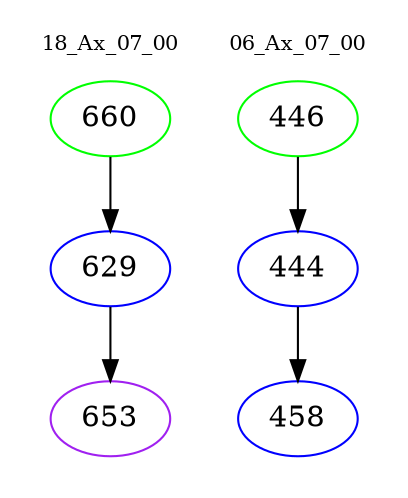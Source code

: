 digraph{
subgraph cluster_0 {
color = white
label = "18_Ax_07_00";
fontsize=10;
T0_660 [label="660", color="green"]
T0_660 -> T0_629 [color="black"]
T0_629 [label="629", color="blue"]
T0_629 -> T0_653 [color="black"]
T0_653 [label="653", color="purple"]
}
subgraph cluster_1 {
color = white
label = "06_Ax_07_00";
fontsize=10;
T1_446 [label="446", color="green"]
T1_446 -> T1_444 [color="black"]
T1_444 [label="444", color="blue"]
T1_444 -> T1_458 [color="black"]
T1_458 [label="458", color="blue"]
}
}
